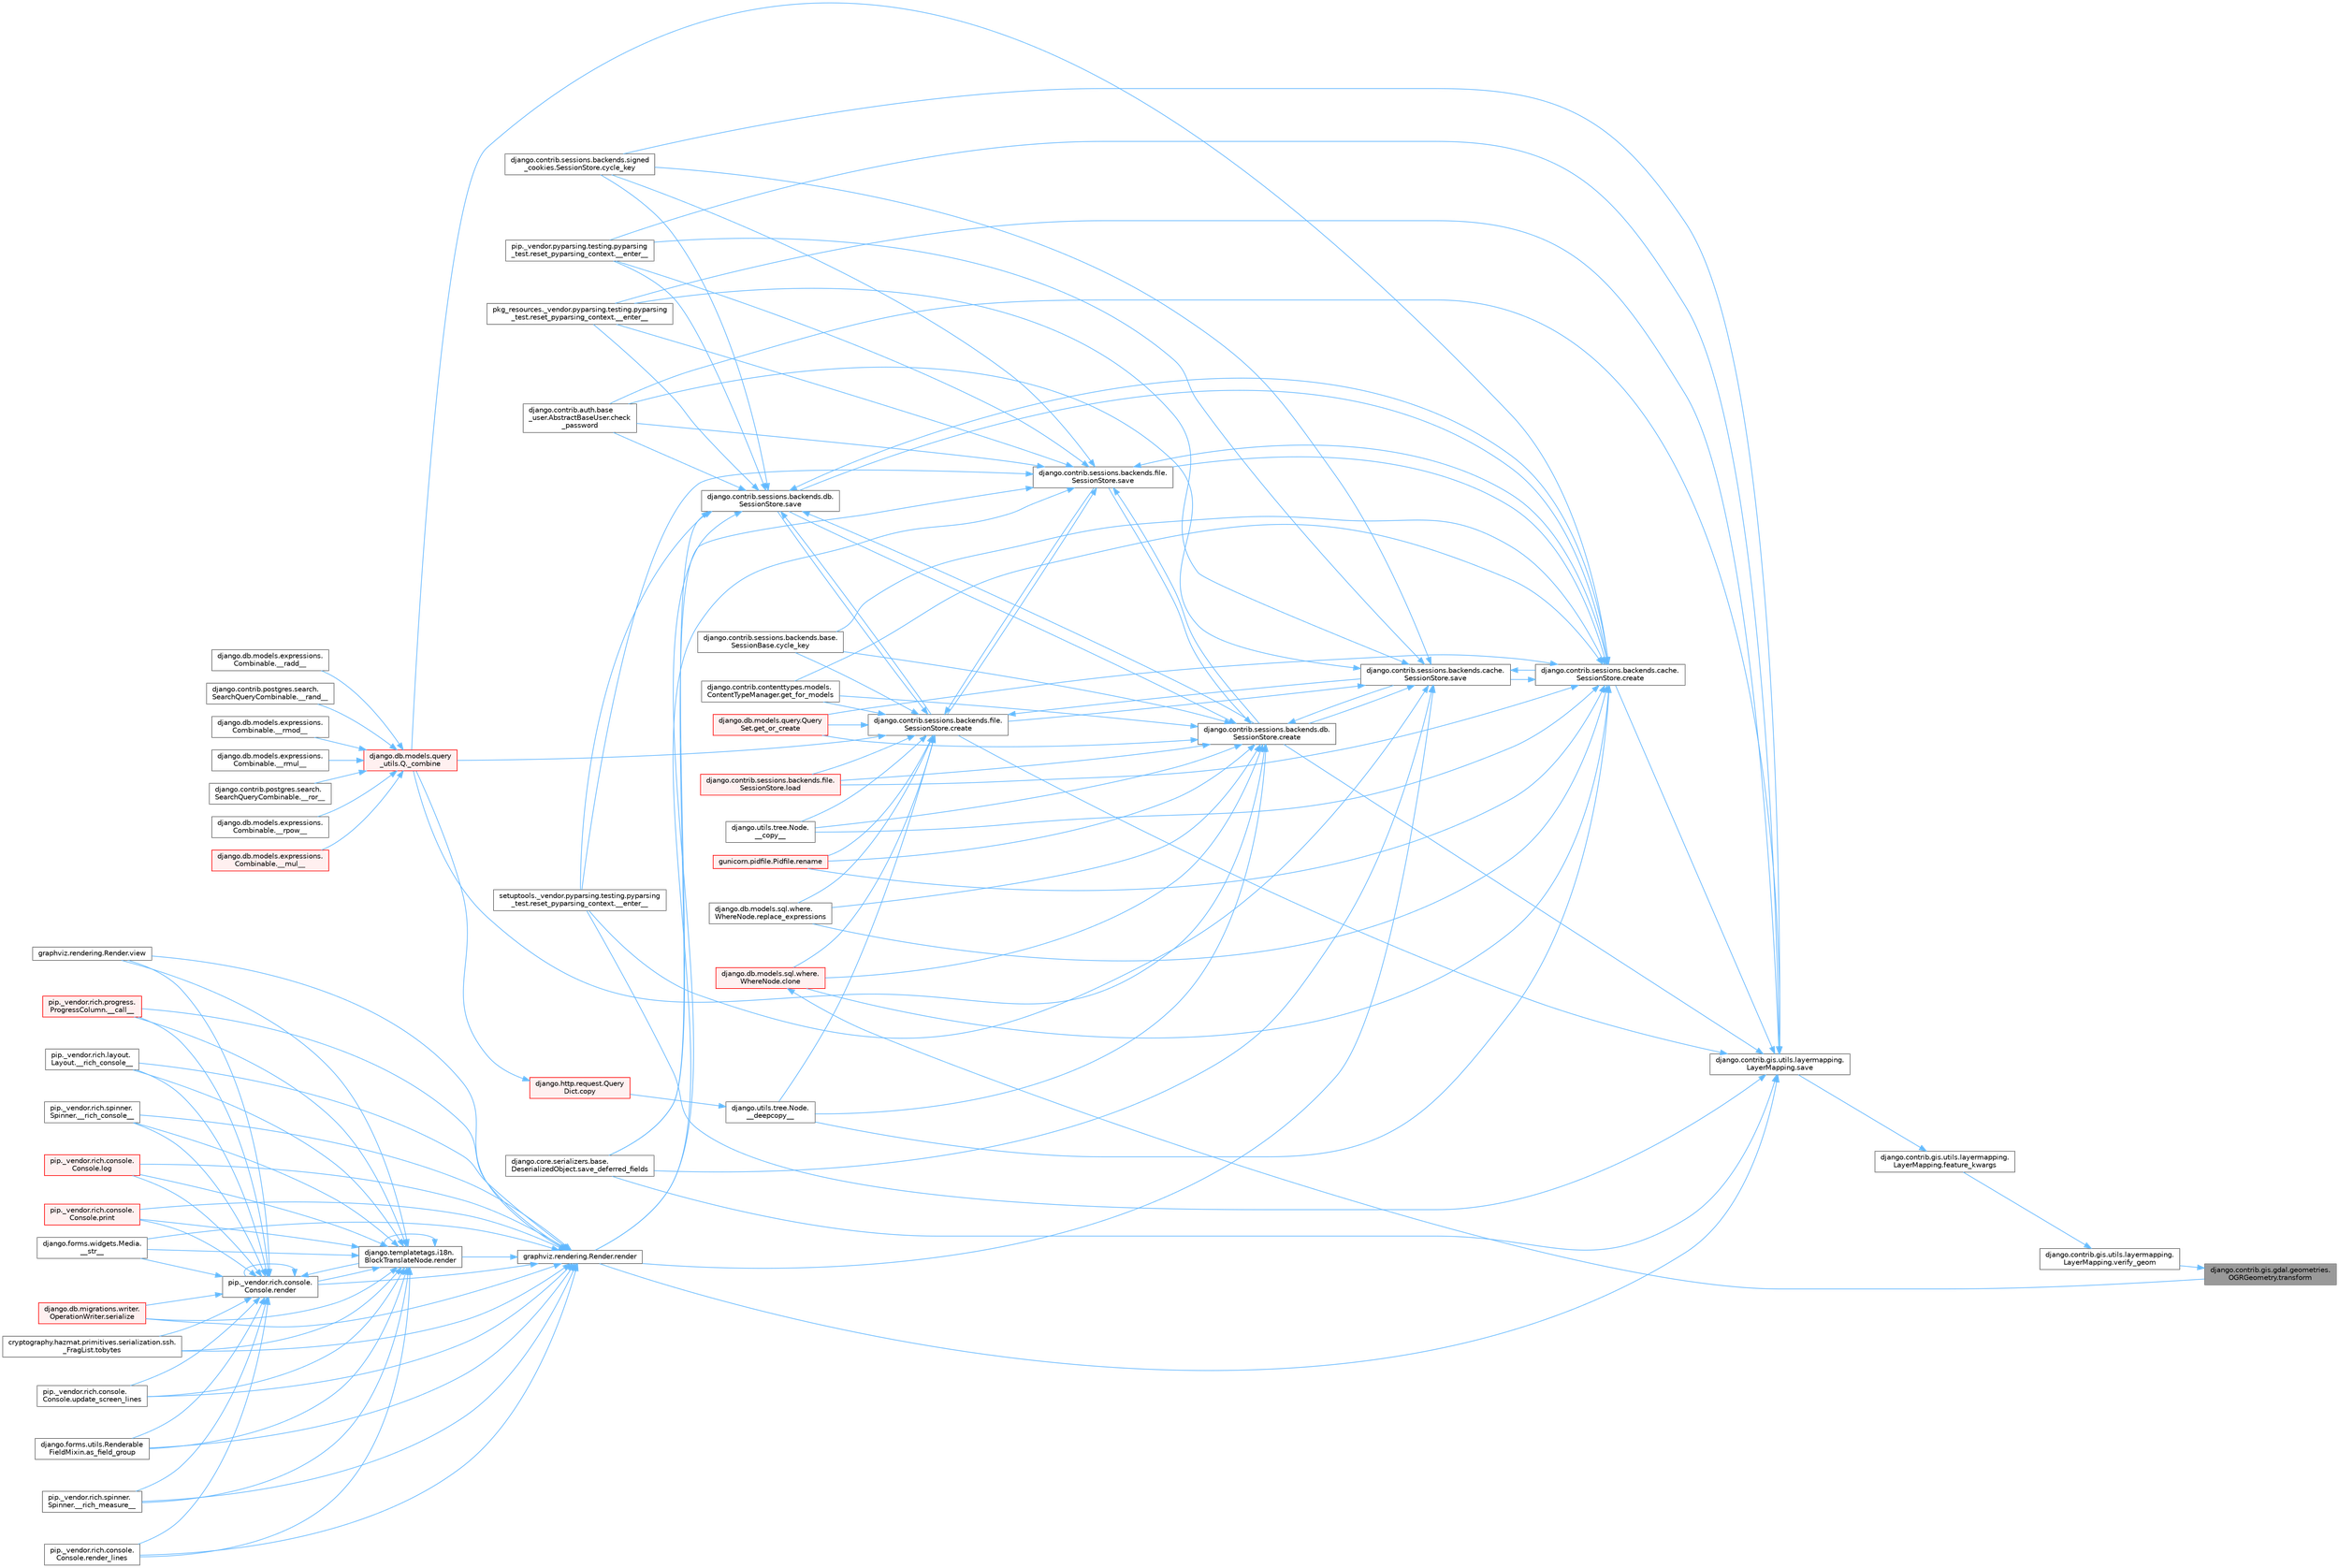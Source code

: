 digraph "django.contrib.gis.gdal.geometries.OGRGeometry.transform"
{
 // LATEX_PDF_SIZE
  bgcolor="transparent";
  edge [fontname=Helvetica,fontsize=10,labelfontname=Helvetica,labelfontsize=10];
  node [fontname=Helvetica,fontsize=10,shape=box,height=0.2,width=0.4];
  rankdir="RL";
  Node1 [id="Node000001",label="django.contrib.gis.gdal.geometries.\lOGRGeometry.transform",height=0.2,width=0.4,color="gray40", fillcolor="grey60", style="filled", fontcolor="black",tooltip=" "];
  Node1 -> Node2 [id="edge1_Node000001_Node000002",dir="back",color="steelblue1",style="solid",tooltip=" "];
  Node2 [id="Node000002",label="django.contrib.gis.utils.layermapping.\lLayerMapping.verify_geom",height=0.2,width=0.4,color="grey40", fillcolor="white", style="filled",URL="$classdjango_1_1contrib_1_1gis_1_1utils_1_1layermapping_1_1_layer_mapping.html#af91521785f7bfa0738fa8b3c0056f823",tooltip=" "];
  Node2 -> Node3 [id="edge2_Node000002_Node000003",dir="back",color="steelblue1",style="solid",tooltip=" "];
  Node3 [id="Node000003",label="django.contrib.gis.utils.layermapping.\lLayerMapping.feature_kwargs",height=0.2,width=0.4,color="grey40", fillcolor="white", style="filled",URL="$classdjango_1_1contrib_1_1gis_1_1utils_1_1layermapping_1_1_layer_mapping.html#a2e4aa507355c0e3b3da72dde9a9284b0",tooltip=" "];
  Node3 -> Node4 [id="edge3_Node000003_Node000004",dir="back",color="steelblue1",style="solid",tooltip=" "];
  Node4 [id="Node000004",label="django.contrib.gis.utils.layermapping.\lLayerMapping.save",height=0.2,width=0.4,color="grey40", fillcolor="white", style="filled",URL="$classdjango_1_1contrib_1_1gis_1_1utils_1_1layermapping_1_1_layer_mapping.html#a1a9d38ca8cbbb0a16d032c0bd52b671d",tooltip=" "];
  Node4 -> Node5 [id="edge4_Node000004_Node000005",dir="back",color="steelblue1",style="solid",tooltip=" "];
  Node5 [id="Node000005",label="pip._vendor.pyparsing.testing.pyparsing\l_test.reset_pyparsing_context.__enter__",height=0.2,width=0.4,color="grey40", fillcolor="white", style="filled",URL="$classpip_1_1__vendor_1_1pyparsing_1_1testing_1_1pyparsing__test_1_1reset__pyparsing__context.html#a3d39d97a0d95a9b46c987e6dff52b7c0",tooltip=" "];
  Node4 -> Node6 [id="edge5_Node000004_Node000006",dir="back",color="steelblue1",style="solid",tooltip=" "];
  Node6 [id="Node000006",label="pkg_resources._vendor.pyparsing.testing.pyparsing\l_test.reset_pyparsing_context.__enter__",height=0.2,width=0.4,color="grey40", fillcolor="white", style="filled",URL="$classpkg__resources_1_1__vendor_1_1pyparsing_1_1testing_1_1pyparsing__test_1_1reset__pyparsing__context.html#a8d8360c033ccc7296fb9323a07cdeb25",tooltip=" "];
  Node4 -> Node7 [id="edge6_Node000004_Node000007",dir="back",color="steelblue1",style="solid",tooltip=" "];
  Node7 [id="Node000007",label="setuptools._vendor.pyparsing.testing.pyparsing\l_test.reset_pyparsing_context.__enter__",height=0.2,width=0.4,color="grey40", fillcolor="white", style="filled",URL="$classsetuptools_1_1__vendor_1_1pyparsing_1_1testing_1_1pyparsing__test_1_1reset__pyparsing__context.html#a436e2ea8355c86505c8cfdae81714c7c",tooltip=" "];
  Node4 -> Node8 [id="edge7_Node000004_Node000008",dir="back",color="steelblue1",style="solid",tooltip=" "];
  Node8 [id="Node000008",label="django.contrib.auth.base\l_user.AbstractBaseUser.check\l_password",height=0.2,width=0.4,color="grey40", fillcolor="white", style="filled",URL="$classdjango_1_1contrib_1_1auth_1_1base__user_1_1_abstract_base_user.html#aaa9bb7fa5353bc1917dbd7f87b63321a",tooltip=" "];
  Node4 -> Node9 [id="edge8_Node000004_Node000009",dir="back",color="steelblue1",style="solid",tooltip=" "];
  Node9 [id="Node000009",label="django.contrib.sessions.backends.cache.\lSessionStore.create",height=0.2,width=0.4,color="grey40", fillcolor="white", style="filled",URL="$classdjango_1_1contrib_1_1sessions_1_1backends_1_1cache_1_1_session_store.html#a38c9efbdb5115fd1820ae198b767c39c",tooltip=" "];
  Node9 -> Node10 [id="edge9_Node000009_Node000010",dir="back",color="steelblue1",style="solid",tooltip=" "];
  Node10 [id="Node000010",label="django.utils.tree.Node.\l__copy__",height=0.2,width=0.4,color="grey40", fillcolor="white", style="filled",URL="$classdjango_1_1utils_1_1tree_1_1_node.html#abae878f6b4500b8b241c23d8fac46e63",tooltip=" "];
  Node9 -> Node11 [id="edge10_Node000009_Node000011",dir="back",color="steelblue1",style="solid",tooltip=" "];
  Node11 [id="Node000011",label="django.utils.tree.Node.\l__deepcopy__",height=0.2,width=0.4,color="grey40", fillcolor="white", style="filled",URL="$classdjango_1_1utils_1_1tree_1_1_node.html#a38840c46ded3963808edbeec90765d6b",tooltip=" "];
  Node11 -> Node12 [id="edge11_Node000011_Node000012",dir="back",color="steelblue1",style="solid",tooltip=" "];
  Node12 [id="Node000012",label="django.http.request.Query\lDict.copy",height=0.2,width=0.4,color="red", fillcolor="#FFF0F0", style="filled",URL="$classdjango_1_1http_1_1request_1_1_query_dict.html#ada9e4956e62868c5587b9ffde7b358b5",tooltip=" "];
  Node12 -> Node154 [id="edge12_Node000012_Node000154",dir="back",color="steelblue1",style="solid",tooltip=" "];
  Node154 [id="Node000154",label="django.db.models.query\l_utils.Q._combine",height=0.2,width=0.4,color="red", fillcolor="#FFF0F0", style="filled",URL="$classdjango_1_1db_1_1models_1_1query__utils_1_1_q.html#ade621b98231b73615e1aa3a726560c55",tooltip=" "];
  Node154 -> Node155 [id="edge13_Node000154_Node000155",dir="back",color="steelblue1",style="solid",tooltip=" "];
  Node155 [id="Node000155",label="django.db.models.expressions.\lCombinable.__mul__",height=0.2,width=0.4,color="red", fillcolor="#FFF0F0", style="filled",URL="$classdjango_1_1db_1_1models_1_1expressions_1_1_combinable.html#a18670e03ec4b2fc0eafb0782602b72ec",tooltip=" "];
  Node154 -> Node159 [id="edge14_Node000154_Node000159",dir="back",color="steelblue1",style="solid",tooltip=" "];
  Node159 [id="Node000159",label="django.db.models.expressions.\lCombinable.__radd__",height=0.2,width=0.4,color="grey40", fillcolor="white", style="filled",URL="$classdjango_1_1db_1_1models_1_1expressions_1_1_combinable.html#a4872efab02abfbe2d20977469210ce25",tooltip=" "];
  Node154 -> Node160 [id="edge15_Node000154_Node000160",dir="back",color="steelblue1",style="solid",tooltip=" "];
  Node160 [id="Node000160",label="django.contrib.postgres.search.\lSearchQueryCombinable.__rand__",height=0.2,width=0.4,color="grey40", fillcolor="white", style="filled",URL="$classdjango_1_1contrib_1_1postgres_1_1search_1_1_search_query_combinable.html#a3d51899b7ac9564232b005aa65bec114",tooltip=" "];
  Node154 -> Node161 [id="edge16_Node000154_Node000161",dir="back",color="steelblue1",style="solid",tooltip=" "];
  Node161 [id="Node000161",label="django.db.models.expressions.\lCombinable.__rmod__",height=0.2,width=0.4,color="grey40", fillcolor="white", style="filled",URL="$classdjango_1_1db_1_1models_1_1expressions_1_1_combinable.html#ad32e5e96bab77dd57e3337a156c5de39",tooltip=" "];
  Node154 -> Node162 [id="edge17_Node000154_Node000162",dir="back",color="steelblue1",style="solid",tooltip=" "];
  Node162 [id="Node000162",label="django.db.models.expressions.\lCombinable.__rmul__",height=0.2,width=0.4,color="grey40", fillcolor="white", style="filled",URL="$classdjango_1_1db_1_1models_1_1expressions_1_1_combinable.html#adfde700eec6b9ea280e9fec3e202acab",tooltip=" "];
  Node154 -> Node163 [id="edge18_Node000154_Node000163",dir="back",color="steelblue1",style="solid",tooltip=" "];
  Node163 [id="Node000163",label="django.contrib.postgres.search.\lSearchQueryCombinable.__ror__",height=0.2,width=0.4,color="grey40", fillcolor="white", style="filled",URL="$classdjango_1_1contrib_1_1postgres_1_1search_1_1_search_query_combinable.html#ac5984f052629ae58cd73a90c852fe22c",tooltip=" "];
  Node154 -> Node164 [id="edge19_Node000154_Node000164",dir="back",color="steelblue1",style="solid",tooltip=" "];
  Node164 [id="Node000164",label="django.db.models.expressions.\lCombinable.__rpow__",height=0.2,width=0.4,color="grey40", fillcolor="white", style="filled",URL="$classdjango_1_1db_1_1models_1_1expressions_1_1_combinable.html#a1847c8db3c40340a723f6bf51ebadf89",tooltip=" "];
  Node9 -> Node154 [id="edge20_Node000009_Node000154",dir="back",color="steelblue1",style="solid",tooltip=" "];
  Node9 -> Node302 [id="edge21_Node000009_Node000302",dir="back",color="steelblue1",style="solid",tooltip=" "];
  Node302 [id="Node000302",label="django.db.models.sql.where.\lWhereNode.clone",height=0.2,width=0.4,color="red", fillcolor="#FFF0F0", style="filled",URL="$classdjango_1_1db_1_1models_1_1sql_1_1where_1_1_where_node.html#a0faff63950b774ce4ad391ea1f6b6d2c",tooltip=" "];
  Node302 -> Node1 [id="edge22_Node000302_Node000001",dir="back",color="steelblue1",style="solid",tooltip=" "];
  Node9 -> Node32 [id="edge23_Node000009_Node000032",dir="back",color="steelblue1",style="solid",tooltip=" "];
  Node32 [id="Node000032",label="django.contrib.sessions.backends.base.\lSessionBase.cycle_key",height=0.2,width=0.4,color="grey40", fillcolor="white", style="filled",URL="$classdjango_1_1contrib_1_1sessions_1_1backends_1_1base_1_1_session_base.html#a6955e9bebe4e5b7d463bccfcf9181016",tooltip=" "];
  Node9 -> Node336 [id="edge24_Node000009_Node000336",dir="back",color="steelblue1",style="solid",tooltip=" "];
  Node336 [id="Node000336",label="django.contrib.contenttypes.models.\lContentTypeManager.get_for_models",height=0.2,width=0.4,color="grey40", fillcolor="white", style="filled",URL="$classdjango_1_1contrib_1_1contenttypes_1_1models_1_1_content_type_manager.html#a541a2e215680799739b6f8c1b19ddda4",tooltip=" "];
  Node9 -> Node337 [id="edge25_Node000009_Node000337",dir="back",color="steelblue1",style="solid",tooltip=" "];
  Node337 [id="Node000337",label="django.db.models.query.Query\lSet.get_or_create",height=0.2,width=0.4,color="red", fillcolor="#FFF0F0", style="filled",URL="$classdjango_1_1db_1_1models_1_1query_1_1_query_set.html#a0f727927ec4d1b9f3087b831cc911c59",tooltip=" "];
  Node9 -> Node319 [id="edge26_Node000009_Node000319",dir="back",color="steelblue1",style="solid",tooltip=" "];
  Node319 [id="Node000319",label="django.contrib.sessions.backends.file.\lSessionStore.load",height=0.2,width=0.4,color="red", fillcolor="#FFF0F0", style="filled",URL="$classdjango_1_1contrib_1_1sessions_1_1backends_1_1file_1_1_session_store.html#a408fa63512306fbaa7bbb62742f0295f",tooltip=" "];
  Node9 -> Node339 [id="edge27_Node000009_Node000339",dir="back",color="steelblue1",style="solid",tooltip=" "];
  Node339 [id="Node000339",label="gunicorn.pidfile.Pidfile.rename",height=0.2,width=0.4,color="red", fillcolor="#FFF0F0", style="filled",URL="$classgunicorn_1_1pidfile_1_1_pidfile.html#af03623bf56b92f594700ba5e5f25bc76",tooltip=" "];
  Node9 -> Node341 [id="edge28_Node000009_Node000341",dir="back",color="steelblue1",style="solid",tooltip=" "];
  Node341 [id="Node000341",label="django.db.models.sql.where.\lWhereNode.replace_expressions",height=0.2,width=0.4,color="grey40", fillcolor="white", style="filled",URL="$classdjango_1_1db_1_1models_1_1sql_1_1where_1_1_where_node.html#a1cc3580a7f4a51605b52ae4a9653b3ac",tooltip=" "];
  Node9 -> Node342 [id="edge29_Node000009_Node000342",dir="back",color="steelblue1",style="solid",tooltip=" "];
  Node342 [id="Node000342",label="django.contrib.sessions.backends.cache.\lSessionStore.save",height=0.2,width=0.4,color="grey40", fillcolor="white", style="filled",URL="$classdjango_1_1contrib_1_1sessions_1_1backends_1_1cache_1_1_session_store.html#a67e81d959c24e3a84b1e755a9a861c53",tooltip=" "];
  Node342 -> Node5 [id="edge30_Node000342_Node000005",dir="back",color="steelblue1",style="solid",tooltip=" "];
  Node342 -> Node6 [id="edge31_Node000342_Node000006",dir="back",color="steelblue1",style="solid",tooltip=" "];
  Node342 -> Node7 [id="edge32_Node000342_Node000007",dir="back",color="steelblue1",style="solid",tooltip=" "];
  Node342 -> Node8 [id="edge33_Node000342_Node000008",dir="back",color="steelblue1",style="solid",tooltip=" "];
  Node342 -> Node9 [id="edge34_Node000342_Node000009",dir="back",color="steelblue1",style="solid",tooltip=" "];
  Node342 -> Node301 [id="edge35_Node000342_Node000301",dir="back",color="steelblue1",style="solid",tooltip=" "];
  Node301 [id="Node000301",label="django.contrib.sessions.backends.db.\lSessionStore.create",height=0.2,width=0.4,color="grey40", fillcolor="white", style="filled",URL="$classdjango_1_1contrib_1_1sessions_1_1backends_1_1db_1_1_session_store.html#a4a98c0168c61e75be58e279660aa6ce4",tooltip=" "];
  Node301 -> Node10 [id="edge36_Node000301_Node000010",dir="back",color="steelblue1",style="solid",tooltip=" "];
  Node301 -> Node11 [id="edge37_Node000301_Node000011",dir="back",color="steelblue1",style="solid",tooltip=" "];
  Node301 -> Node154 [id="edge38_Node000301_Node000154",dir="back",color="steelblue1",style="solid",tooltip=" "];
  Node301 -> Node302 [id="edge39_Node000301_Node000302",dir="back",color="steelblue1",style="solid",tooltip=" "];
  Node301 -> Node32 [id="edge40_Node000301_Node000032",dir="back",color="steelblue1",style="solid",tooltip=" "];
  Node301 -> Node336 [id="edge41_Node000301_Node000336",dir="back",color="steelblue1",style="solid",tooltip=" "];
  Node301 -> Node337 [id="edge42_Node000301_Node000337",dir="back",color="steelblue1",style="solid",tooltip=" "];
  Node301 -> Node319 [id="edge43_Node000301_Node000319",dir="back",color="steelblue1",style="solid",tooltip=" "];
  Node301 -> Node339 [id="edge44_Node000301_Node000339",dir="back",color="steelblue1",style="solid",tooltip=" "];
  Node301 -> Node341 [id="edge45_Node000301_Node000341",dir="back",color="steelblue1",style="solid",tooltip=" "];
  Node301 -> Node342 [id="edge46_Node000301_Node000342",dir="back",color="steelblue1",style="solid",tooltip=" "];
  Node301 -> Node300 [id="edge47_Node000301_Node000300",dir="back",color="steelblue1",style="solid",tooltip=" "];
  Node300 [id="Node000300",label="django.contrib.sessions.backends.db.\lSessionStore.save",height=0.2,width=0.4,color="grey40", fillcolor="white", style="filled",URL="$classdjango_1_1contrib_1_1sessions_1_1backends_1_1db_1_1_session_store.html#a68a6b4f159bd3dc969ec80b34c1622af",tooltip=" "];
  Node300 -> Node5 [id="edge48_Node000300_Node000005",dir="back",color="steelblue1",style="solid",tooltip=" "];
  Node300 -> Node6 [id="edge49_Node000300_Node000006",dir="back",color="steelblue1",style="solid",tooltip=" "];
  Node300 -> Node7 [id="edge50_Node000300_Node000007",dir="back",color="steelblue1",style="solid",tooltip=" "];
  Node300 -> Node8 [id="edge51_Node000300_Node000008",dir="back",color="steelblue1",style="solid",tooltip=" "];
  Node300 -> Node9 [id="edge52_Node000300_Node000009",dir="back",color="steelblue1",style="solid",tooltip=" "];
  Node300 -> Node301 [id="edge53_Node000300_Node000301",dir="back",color="steelblue1",style="solid",tooltip=" "];
  Node300 -> Node335 [id="edge54_Node000300_Node000335",dir="back",color="steelblue1",style="solid",tooltip=" "];
  Node335 [id="Node000335",label="django.contrib.sessions.backends.file.\lSessionStore.create",height=0.2,width=0.4,color="grey40", fillcolor="white", style="filled",URL="$classdjango_1_1contrib_1_1sessions_1_1backends_1_1file_1_1_session_store.html#a6624db6a37dfff490f837047e0a60dda",tooltip=" "];
  Node335 -> Node10 [id="edge55_Node000335_Node000010",dir="back",color="steelblue1",style="solid",tooltip=" "];
  Node335 -> Node11 [id="edge56_Node000335_Node000011",dir="back",color="steelblue1",style="solid",tooltip=" "];
  Node335 -> Node154 [id="edge57_Node000335_Node000154",dir="back",color="steelblue1",style="solid",tooltip=" "];
  Node335 -> Node302 [id="edge58_Node000335_Node000302",dir="back",color="steelblue1",style="solid",tooltip=" "];
  Node335 -> Node32 [id="edge59_Node000335_Node000032",dir="back",color="steelblue1",style="solid",tooltip=" "];
  Node335 -> Node336 [id="edge60_Node000335_Node000336",dir="back",color="steelblue1",style="solid",tooltip=" "];
  Node335 -> Node337 [id="edge61_Node000335_Node000337",dir="back",color="steelblue1",style="solid",tooltip=" "];
  Node335 -> Node319 [id="edge62_Node000335_Node000319",dir="back",color="steelblue1",style="solid",tooltip=" "];
  Node335 -> Node339 [id="edge63_Node000335_Node000339",dir="back",color="steelblue1",style="solid",tooltip=" "];
  Node335 -> Node341 [id="edge64_Node000335_Node000341",dir="back",color="steelblue1",style="solid",tooltip=" "];
  Node335 -> Node342 [id="edge65_Node000335_Node000342",dir="back",color="steelblue1",style="solid",tooltip=" "];
  Node335 -> Node300 [id="edge66_Node000335_Node000300",dir="back",color="steelblue1",style="solid",tooltip=" "];
  Node335 -> Node1126 [id="edge67_Node000335_Node001126",dir="back",color="steelblue1",style="solid",tooltip=" "];
  Node1126 [id="Node001126",label="django.contrib.sessions.backends.file.\lSessionStore.save",height=0.2,width=0.4,color="grey40", fillcolor="white", style="filled",URL="$classdjango_1_1contrib_1_1sessions_1_1backends_1_1file_1_1_session_store.html#af170f9c112376eb1627509287bf9620f",tooltip=" "];
  Node1126 -> Node5 [id="edge68_Node001126_Node000005",dir="back",color="steelblue1",style="solid",tooltip=" "];
  Node1126 -> Node6 [id="edge69_Node001126_Node000006",dir="back",color="steelblue1",style="solid",tooltip=" "];
  Node1126 -> Node7 [id="edge70_Node001126_Node000007",dir="back",color="steelblue1",style="solid",tooltip=" "];
  Node1126 -> Node8 [id="edge71_Node001126_Node000008",dir="back",color="steelblue1",style="solid",tooltip=" "];
  Node1126 -> Node9 [id="edge72_Node001126_Node000009",dir="back",color="steelblue1",style="solid",tooltip=" "];
  Node1126 -> Node301 [id="edge73_Node001126_Node000301",dir="back",color="steelblue1",style="solid",tooltip=" "];
  Node1126 -> Node335 [id="edge74_Node001126_Node000335",dir="back",color="steelblue1",style="solid",tooltip=" "];
  Node1126 -> Node343 [id="edge75_Node001126_Node000343",dir="back",color="steelblue1",style="solid",tooltip=" "];
  Node343 [id="Node000343",label="django.contrib.sessions.backends.signed\l_cookies.SessionStore.cycle_key",height=0.2,width=0.4,color="grey40", fillcolor="white", style="filled",URL="$classdjango_1_1contrib_1_1sessions_1_1backends_1_1signed__cookies_1_1_session_store.html#abf8e71313b847459c30f19e691c25a93",tooltip=" "];
  Node1126 -> Node344 [id="edge76_Node001126_Node000344",dir="back",color="steelblue1",style="solid",tooltip=" "];
  Node344 [id="Node000344",label="graphviz.rendering.Render.render",height=0.2,width=0.4,color="grey40", fillcolor="white", style="filled",URL="$classgraphviz_1_1rendering_1_1_render.html#a0249d6538d64a6b59b1bed64d4636456",tooltip=" "];
  Node344 -> Node345 [id="edge77_Node000344_Node000345",dir="back",color="steelblue1",style="solid",tooltip=" "];
  Node345 [id="Node000345",label="pip._vendor.rich.progress.\lProgressColumn.__call__",height=0.2,width=0.4,color="red", fillcolor="#FFF0F0", style="filled",URL="$classpip_1_1__vendor_1_1rich_1_1progress_1_1_progress_column.html#ae0c399be74222f949edb0fa5324cf6ea",tooltip=" "];
  Node344 -> Node346 [id="edge78_Node000344_Node000346",dir="back",color="steelblue1",style="solid",tooltip=" "];
  Node346 [id="Node000346",label="pip._vendor.rich.layout.\lLayout.__rich_console__",height=0.2,width=0.4,color="grey40", fillcolor="white", style="filled",URL="$classpip_1_1__vendor_1_1rich_1_1layout_1_1_layout.html#ac39cb3d17d2b0324ee1b0dada41a3ebd",tooltip=" "];
  Node344 -> Node347 [id="edge79_Node000344_Node000347",dir="back",color="steelblue1",style="solid",tooltip=" "];
  Node347 [id="Node000347",label="pip._vendor.rich.spinner.\lSpinner.__rich_console__",height=0.2,width=0.4,color="grey40", fillcolor="white", style="filled",URL="$classpip_1_1__vendor_1_1rich_1_1spinner_1_1_spinner.html#a6883d8dced19ac48d4dfc74f776357fd",tooltip=" "];
  Node344 -> Node348 [id="edge80_Node000344_Node000348",dir="back",color="steelblue1",style="solid",tooltip=" "];
  Node348 [id="Node000348",label="pip._vendor.rich.spinner.\lSpinner.__rich_measure__",height=0.2,width=0.4,color="grey40", fillcolor="white", style="filled",URL="$classpip_1_1__vendor_1_1rich_1_1spinner_1_1_spinner.html#a89745682c823c44a31bae8e8d07869f5",tooltip=" "];
  Node344 -> Node349 [id="edge81_Node000344_Node000349",dir="back",color="steelblue1",style="solid",tooltip=" "];
  Node349 [id="Node000349",label="django.forms.widgets.Media.\l__str__",height=0.2,width=0.4,color="grey40", fillcolor="white", style="filled",URL="$classdjango_1_1forms_1_1widgets_1_1_media.html#ae1651710548a7d9f14f036d035012d21",tooltip=" "];
  Node344 -> Node350 [id="edge82_Node000344_Node000350",dir="back",color="steelblue1",style="solid",tooltip=" "];
  Node350 [id="Node000350",label="django.forms.utils.Renderable\lFieldMixin.as_field_group",height=0.2,width=0.4,color="grey40", fillcolor="white", style="filled",URL="$classdjango_1_1forms_1_1utils_1_1_renderable_field_mixin.html#a1e9a1b4f790ea694431554267fd5d74c",tooltip=" "];
  Node344 -> Node351 [id="edge83_Node000344_Node000351",dir="back",color="steelblue1",style="solid",tooltip=" "];
  Node351 [id="Node000351",label="pip._vendor.rich.console.\lConsole.log",height=0.2,width=0.4,color="red", fillcolor="#FFF0F0", style="filled",URL="$classpip_1_1__vendor_1_1rich_1_1console_1_1_console.html#af9c77e39f9413fc2b134c60cfa23b0f1",tooltip=" "];
  Node344 -> Node474 [id="edge84_Node000344_Node000474",dir="back",color="steelblue1",style="solid",tooltip=" "];
  Node474 [id="Node000474",label="pip._vendor.rich.console.\lConsole.print",height=0.2,width=0.4,color="red", fillcolor="#FFF0F0", style="filled",URL="$classpip_1_1__vendor_1_1rich_1_1console_1_1_console.html#af954370cdbb49236b597f2c11064549d",tooltip=" "];
  Node344 -> Node860 [id="edge85_Node000344_Node000860",dir="back",color="steelblue1",style="solid",tooltip=" "];
  Node860 [id="Node000860",label="django.templatetags.i18n.\lBlockTranslateNode.render",height=0.2,width=0.4,color="grey40", fillcolor="white", style="filled",URL="$classdjango_1_1templatetags_1_1i18n_1_1_block_translate_node.html#aaf05bebfd02c1c4b676387ada0357832",tooltip=" "];
  Node860 -> Node345 [id="edge86_Node000860_Node000345",dir="back",color="steelblue1",style="solid",tooltip=" "];
  Node860 -> Node346 [id="edge87_Node000860_Node000346",dir="back",color="steelblue1",style="solid",tooltip=" "];
  Node860 -> Node347 [id="edge88_Node000860_Node000347",dir="back",color="steelblue1",style="solid",tooltip=" "];
  Node860 -> Node348 [id="edge89_Node000860_Node000348",dir="back",color="steelblue1",style="solid",tooltip=" "];
  Node860 -> Node349 [id="edge90_Node000860_Node000349",dir="back",color="steelblue1",style="solid",tooltip=" "];
  Node860 -> Node350 [id="edge91_Node000860_Node000350",dir="back",color="steelblue1",style="solid",tooltip=" "];
  Node860 -> Node351 [id="edge92_Node000860_Node000351",dir="back",color="steelblue1",style="solid",tooltip=" "];
  Node860 -> Node474 [id="edge93_Node000860_Node000474",dir="back",color="steelblue1",style="solid",tooltip=" "];
  Node860 -> Node860 [id="edge94_Node000860_Node000860",dir="back",color="steelblue1",style="solid",tooltip=" "];
  Node860 -> Node861 [id="edge95_Node000860_Node000861",dir="back",color="steelblue1",style="solid",tooltip=" "];
  Node861 [id="Node000861",label="pip._vendor.rich.console.\lConsole.render",height=0.2,width=0.4,color="grey40", fillcolor="white", style="filled",URL="$classpip_1_1__vendor_1_1rich_1_1console_1_1_console.html#a9551b8254c573105adde80622393a938",tooltip=" "];
  Node861 -> Node345 [id="edge96_Node000861_Node000345",dir="back",color="steelblue1",style="solid",tooltip=" "];
  Node861 -> Node346 [id="edge97_Node000861_Node000346",dir="back",color="steelblue1",style="solid",tooltip=" "];
  Node861 -> Node347 [id="edge98_Node000861_Node000347",dir="back",color="steelblue1",style="solid",tooltip=" "];
  Node861 -> Node348 [id="edge99_Node000861_Node000348",dir="back",color="steelblue1",style="solid",tooltip=" "];
  Node861 -> Node349 [id="edge100_Node000861_Node000349",dir="back",color="steelblue1",style="solid",tooltip=" "];
  Node861 -> Node350 [id="edge101_Node000861_Node000350",dir="back",color="steelblue1",style="solid",tooltip=" "];
  Node861 -> Node351 [id="edge102_Node000861_Node000351",dir="back",color="steelblue1",style="solid",tooltip=" "];
  Node861 -> Node474 [id="edge103_Node000861_Node000474",dir="back",color="steelblue1",style="solid",tooltip=" "];
  Node861 -> Node860 [id="edge104_Node000861_Node000860",dir="back",color="steelblue1",style="solid",tooltip=" "];
  Node861 -> Node861 [id="edge105_Node000861_Node000861",dir="back",color="steelblue1",style="solid",tooltip=" "];
  Node861 -> Node862 [id="edge106_Node000861_Node000862",dir="back",color="steelblue1",style="solid",tooltip=" "];
  Node862 [id="Node000862",label="pip._vendor.rich.console.\lConsole.render_lines",height=0.2,width=0.4,color="grey40", fillcolor="white", style="filled",URL="$classpip_1_1__vendor_1_1rich_1_1console_1_1_console.html#a5818808a49db20c5bee6986425f96f14",tooltip=" "];
  Node861 -> Node863 [id="edge107_Node000861_Node000863",dir="back",color="steelblue1",style="solid",tooltip=" "];
  Node863 [id="Node000863",label="django.db.migrations.writer.\lOperationWriter.serialize",height=0.2,width=0.4,color="red", fillcolor="#FFF0F0", style="filled",URL="$classdjango_1_1db_1_1migrations_1_1writer_1_1_operation_writer.html#a866e8d13e1c54a35d74e9a6b0383b2f8",tooltip=" "];
  Node861 -> Node1207 [id="edge108_Node000861_Node001207",dir="back",color="steelblue1",style="solid",tooltip=" "];
  Node1207 [id="Node001207",label="cryptography.hazmat.primitives.serialization.ssh.\l_FragList.tobytes",height=0.2,width=0.4,color="grey40", fillcolor="white", style="filled",URL="$classcryptography_1_1hazmat_1_1primitives_1_1serialization_1_1ssh_1_1___frag_list.html#a195dd4e7c741624829a13af53fa3de38",tooltip=" "];
  Node861 -> Node1208 [id="edge109_Node000861_Node001208",dir="back",color="steelblue1",style="solid",tooltip=" "];
  Node1208 [id="Node001208",label="pip._vendor.rich.console.\lConsole.update_screen_lines",height=0.2,width=0.4,color="grey40", fillcolor="white", style="filled",URL="$classpip_1_1__vendor_1_1rich_1_1console_1_1_console.html#a21cfe5af86ec7533f23d45fe2969817e",tooltip=" "];
  Node861 -> Node1209 [id="edge110_Node000861_Node001209",dir="back",color="steelblue1",style="solid",tooltip=" "];
  Node1209 [id="Node001209",label="graphviz.rendering.Render.view",height=0.2,width=0.4,color="grey40", fillcolor="white", style="filled",URL="$classgraphviz_1_1rendering_1_1_render.html#a53169c422996b9a7e92b5580c13914e2",tooltip=" "];
  Node860 -> Node862 [id="edge111_Node000860_Node000862",dir="back",color="steelblue1",style="solid",tooltip=" "];
  Node860 -> Node863 [id="edge112_Node000860_Node000863",dir="back",color="steelblue1",style="solid",tooltip=" "];
  Node860 -> Node1207 [id="edge113_Node000860_Node001207",dir="back",color="steelblue1",style="solid",tooltip=" "];
  Node860 -> Node1208 [id="edge114_Node000860_Node001208",dir="back",color="steelblue1",style="solid",tooltip=" "];
  Node860 -> Node1209 [id="edge115_Node000860_Node001209",dir="back",color="steelblue1",style="solid",tooltip=" "];
  Node344 -> Node861 [id="edge116_Node000344_Node000861",dir="back",color="steelblue1",style="solid",tooltip=" "];
  Node344 -> Node862 [id="edge117_Node000344_Node000862",dir="back",color="steelblue1",style="solid",tooltip=" "];
  Node344 -> Node863 [id="edge118_Node000344_Node000863",dir="back",color="steelblue1",style="solid",tooltip=" "];
  Node344 -> Node1207 [id="edge119_Node000344_Node001207",dir="back",color="steelblue1",style="solid",tooltip=" "];
  Node344 -> Node1208 [id="edge120_Node000344_Node001208",dir="back",color="steelblue1",style="solid",tooltip=" "];
  Node344 -> Node1209 [id="edge121_Node000344_Node001209",dir="back",color="steelblue1",style="solid",tooltip=" "];
  Node1126 -> Node1127 [id="edge122_Node001126_Node001127",dir="back",color="steelblue1",style="solid",tooltip=" "];
  Node1127 [id="Node001127",label="django.core.serializers.base.\lDeserializedObject.save_deferred_fields",height=0.2,width=0.4,color="grey40", fillcolor="white", style="filled",URL="$classdjango_1_1core_1_1serializers_1_1base_1_1_deserialized_object.html#a2fd4269d14e2f58fda59335c79a582f5",tooltip=" "];
  Node300 -> Node343 [id="edge123_Node000300_Node000343",dir="back",color="steelblue1",style="solid",tooltip=" "];
  Node300 -> Node344 [id="edge124_Node000300_Node000344",dir="back",color="steelblue1",style="solid",tooltip=" "];
  Node300 -> Node1127 [id="edge125_Node000300_Node001127",dir="back",color="steelblue1",style="solid",tooltip=" "];
  Node301 -> Node1126 [id="edge126_Node000301_Node001126",dir="back",color="steelblue1",style="solid",tooltip=" "];
  Node342 -> Node335 [id="edge127_Node000342_Node000335",dir="back",color="steelblue1",style="solid",tooltip=" "];
  Node342 -> Node343 [id="edge128_Node000342_Node000343",dir="back",color="steelblue1",style="solid",tooltip=" "];
  Node342 -> Node344 [id="edge129_Node000342_Node000344",dir="back",color="steelblue1",style="solid",tooltip=" "];
  Node342 -> Node1127 [id="edge130_Node000342_Node001127",dir="back",color="steelblue1",style="solid",tooltip=" "];
  Node9 -> Node300 [id="edge131_Node000009_Node000300",dir="back",color="steelblue1",style="solid",tooltip=" "];
  Node9 -> Node1126 [id="edge132_Node000009_Node001126",dir="back",color="steelblue1",style="solid",tooltip=" "];
  Node4 -> Node301 [id="edge133_Node000004_Node000301",dir="back",color="steelblue1",style="solid",tooltip=" "];
  Node4 -> Node335 [id="edge134_Node000004_Node000335",dir="back",color="steelblue1",style="solid",tooltip=" "];
  Node4 -> Node343 [id="edge135_Node000004_Node000343",dir="back",color="steelblue1",style="solid",tooltip=" "];
  Node4 -> Node344 [id="edge136_Node000004_Node000344",dir="back",color="steelblue1",style="solid",tooltip=" "];
  Node4 -> Node1127 [id="edge137_Node000004_Node001127",dir="back",color="steelblue1",style="solid",tooltip=" "];
}
